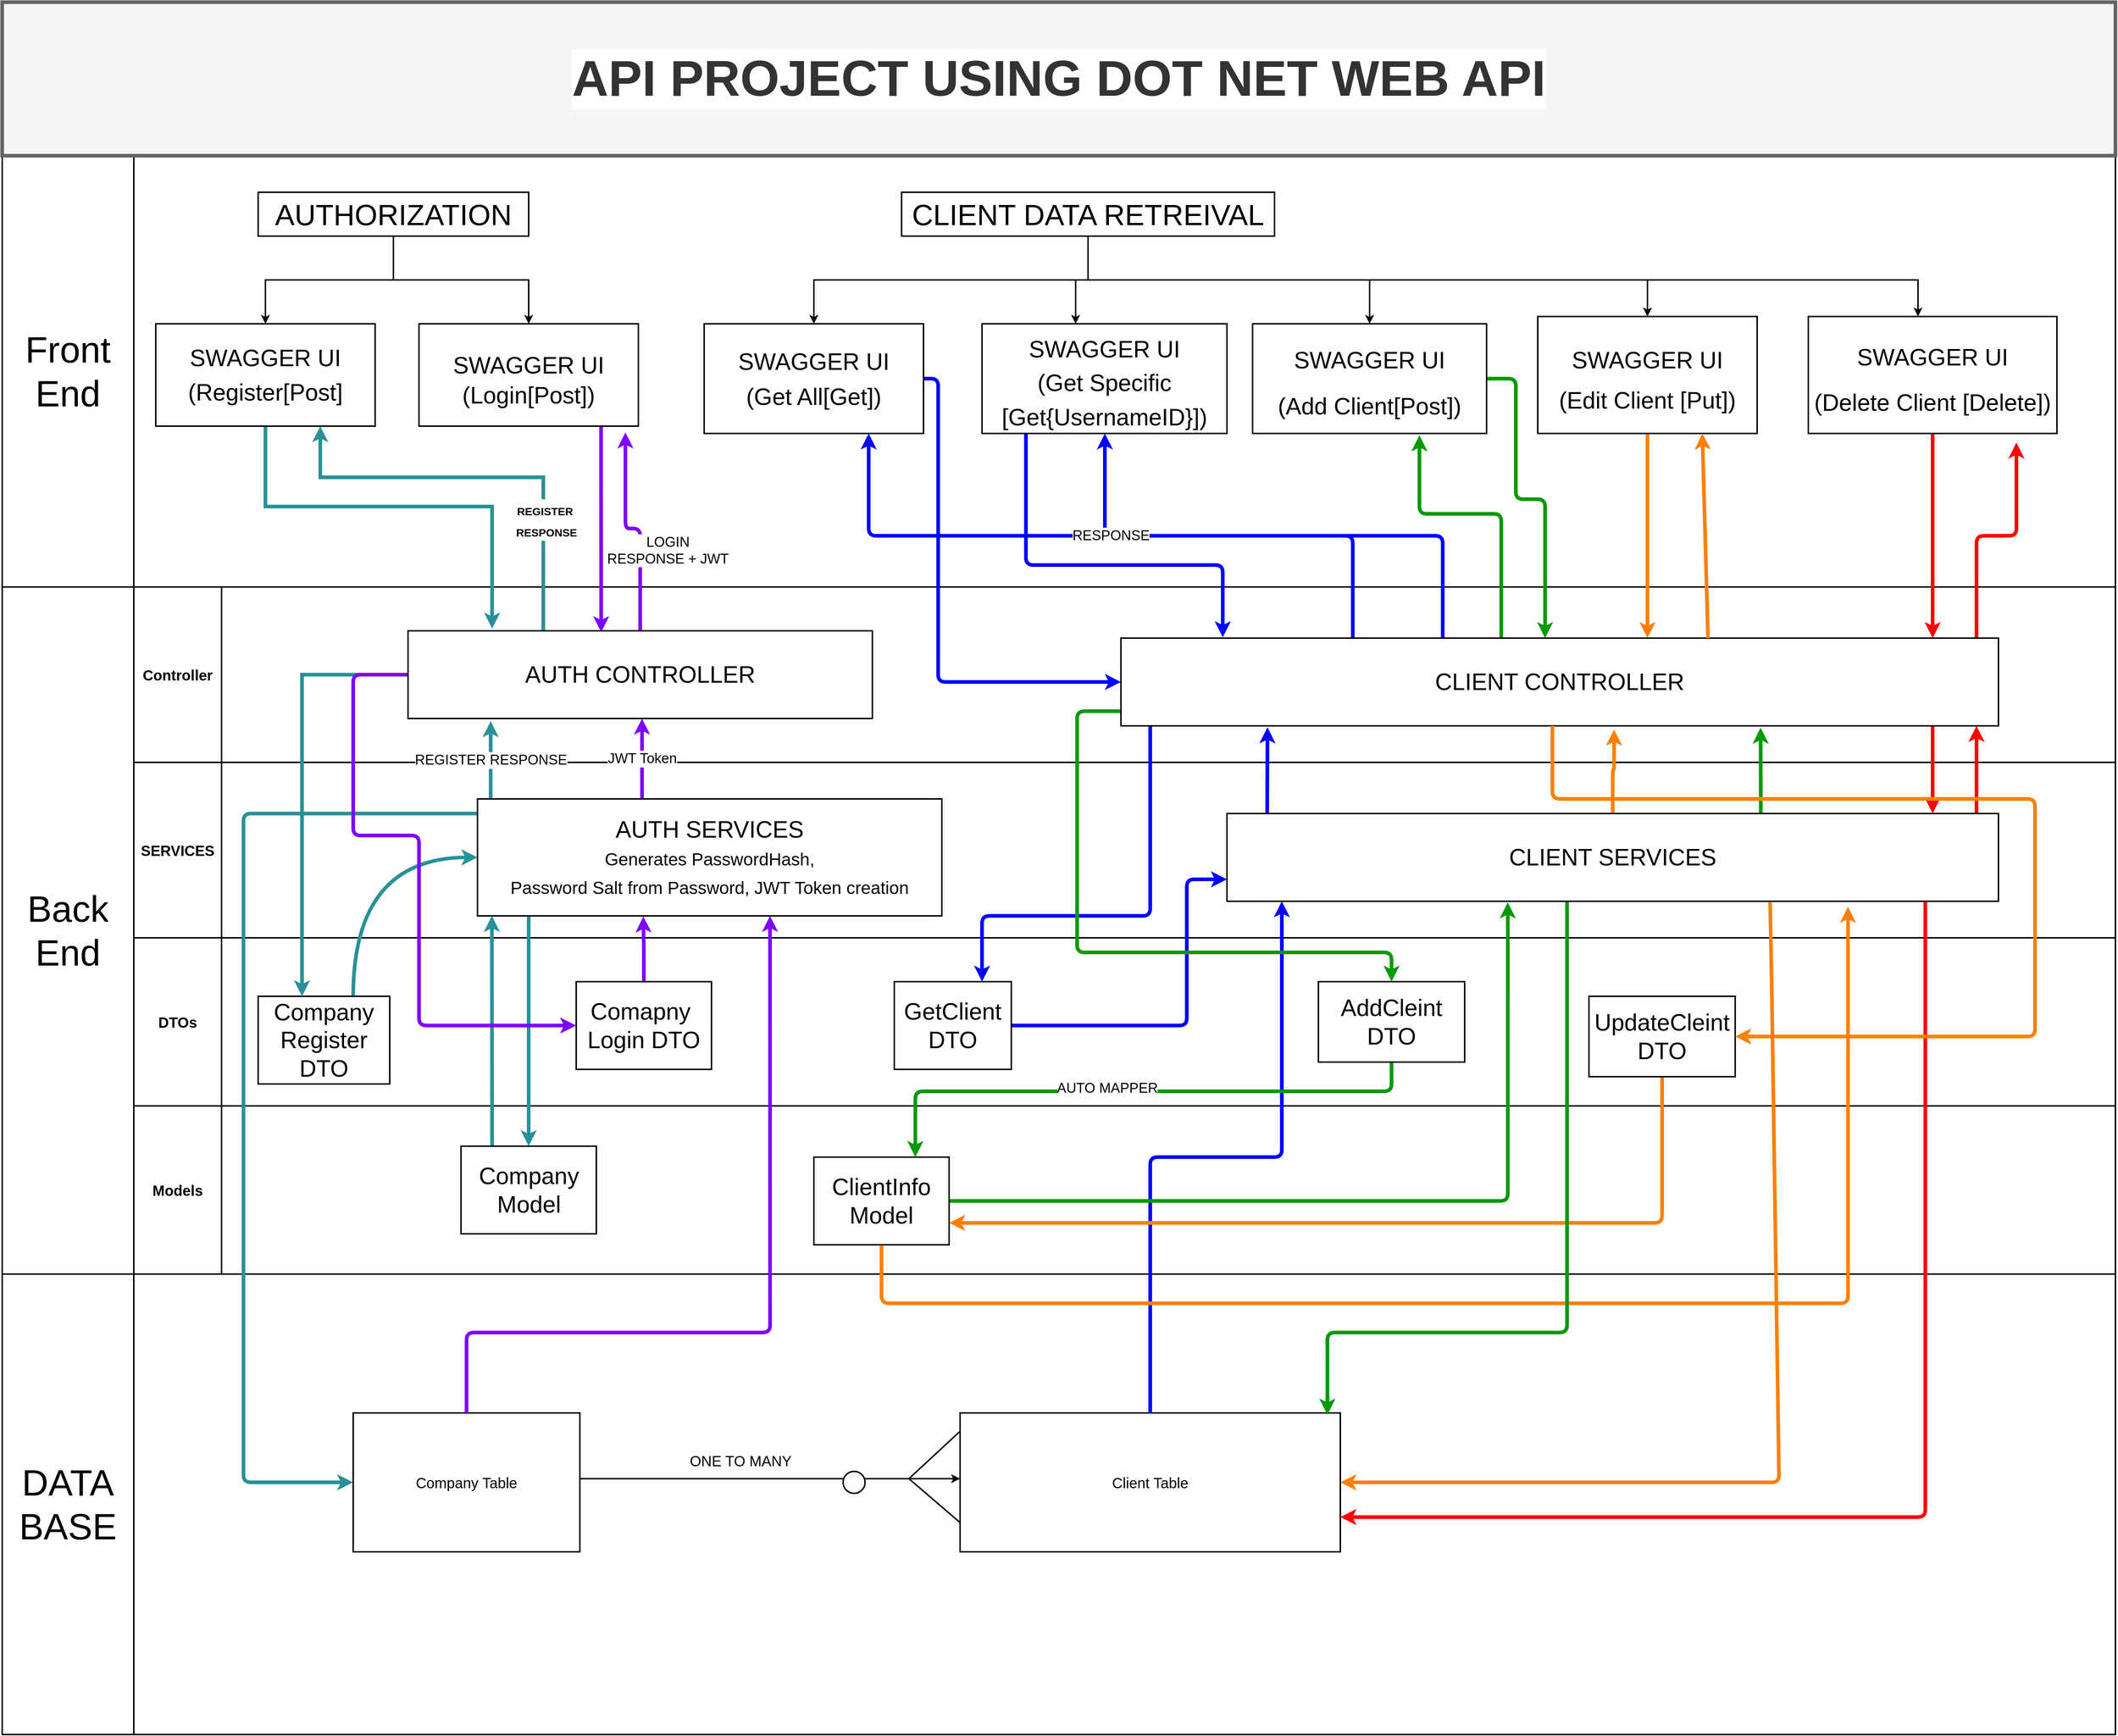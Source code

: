 <mxfile version="20.7.4" type="device"><diagram id="2WOwoR1S37J_-HmYCQp5" name="Page-1"><mxGraphModel dx="5032" dy="2948" grid="1" gridSize="10" guides="1" tooltips="1" connect="1" arrows="1" fold="1" page="1" pageScale="1" pageWidth="850" pageHeight="1100" math="0" shadow="0"><root><mxCell id="0"/><mxCell id="1" parent="0"/><mxCell id="4qztIJhbm6whf8xYRQv5-6" value="" style="rounded=0;whiteSpace=wrap;html=1;fontSize=20;strokeWidth=2;" vertex="1" parent="1"><mxGeometry x="-1190" y="400" width="2890" height="940" as="geometry"/></mxCell><mxCell id="4qztIJhbm6whf8xYRQv5-70" value="" style="rounded=0;whiteSpace=wrap;html=1;fontSize=20;strokeWidth=2;" vertex="1" parent="1"><mxGeometry x="-1010" y="880" width="2710" height="230" as="geometry"/></mxCell><mxCell id="4qztIJhbm6whf8xYRQv5-68" value="" style="rounded=0;whiteSpace=wrap;html=1;labelBackgroundColor=#ffffff;fontSize=16;strokeWidth=2;" vertex="1" parent="1"><mxGeometry x="-1190" y="1340" width="2890" height="630" as="geometry"/></mxCell><mxCell id="4qztIJhbm6whf8xYRQv5-2" value="" style="rounded=0;whiteSpace=wrap;html=1;fontSize=20;strokeWidth=2;" vertex="1" parent="1"><mxGeometry x="-1190" y="-190" width="2890" height="590" as="geometry"/></mxCell><mxCell id="4qztIJhbm6whf8xYRQv5-3" value="&lt;font style=&quot;font-size: 50px;&quot;&gt;Front End&lt;/font&gt;" style="rounded=0;whiteSpace=wrap;html=1;fontSize=20;strokeWidth=2;" vertex="1" parent="1"><mxGeometry x="-1190" y="-190" width="180" height="590" as="geometry"/></mxCell><mxCell id="4qztIJhbm6whf8xYRQv5-4" value="&lt;font style=&quot;font-size: 50px;&quot;&gt;Back&lt;br style=&quot;&quot;&gt;End&lt;/font&gt;" style="rounded=0;whiteSpace=wrap;html=1;fontSize=20;strokeWidth=2;" vertex="1" parent="1"><mxGeometry x="-1190" y="400" width="180" height="940" as="geometry"/></mxCell><mxCell id="4qztIJhbm6whf8xYRQv5-7" value="Client Table" style="rounded=0;whiteSpace=wrap;html=1;fontSize=20;strokeWidth=2;" vertex="1" parent="1"><mxGeometry x="120" y="1530" width="520" height="190" as="geometry"/></mxCell><mxCell id="4qztIJhbm6whf8xYRQv5-18" style="edgeStyle=orthogonalEdgeStyle;rounded=0;orthogonalLoop=1;jettySize=auto;html=1;fontSize=20;verticalAlign=top;strokeWidth=2;" edge="1" parent="1" source="4qztIJhbm6whf8xYRQv5-8" target="4qztIJhbm6whf8xYRQv5-7"><mxGeometry relative="1" as="geometry"><Array as="points"><mxPoint x="-200" y="1620"/><mxPoint x="-200" y="1620"/></Array></mxGeometry></mxCell><mxCell id="4qztIJhbm6whf8xYRQv5-8" value="&lt;font style=&quot;font-size: 20px;&quot;&gt;Company Table&lt;/font&gt;" style="rounded=0;whiteSpace=wrap;html=1;fontSize=20;strokeWidth=2;" vertex="1" parent="1"><mxGeometry x="-710" y="1530" width="310" height="190" as="geometry"/></mxCell><mxCell id="4qztIJhbm6whf8xYRQv5-12" value="" style="rounded=0;whiteSpace=wrap;html=1;fontSize=20;strokeWidth=2;" vertex="1" parent="1"><mxGeometry x="-1010" y="400" width="2710" height="240" as="geometry"/></mxCell><mxCell id="4qztIJhbm6whf8xYRQv5-13" value="" style="rounded=0;whiteSpace=wrap;html=1;fontSize=20;strokeWidth=2;" vertex="1" parent="1"><mxGeometry x="-1010" y="640" width="2710" height="240" as="geometry"/></mxCell><mxCell id="4qztIJhbm6whf8xYRQv5-24" value="" style="ellipse;whiteSpace=wrap;html=1;aspect=fixed;fontSize=20;strokeWidth=2;" vertex="1" parent="1"><mxGeometry x="-40" y="1610" width="30" height="30" as="geometry"/></mxCell><mxCell id="4qztIJhbm6whf8xYRQv5-148" style="edgeStyle=orthogonalEdgeStyle;rounded=1;orthogonalLoop=1;jettySize=auto;html=1;labelBorderColor=none;strokeColor=#0000FF;strokeWidth=5;fontSize=19;" edge="1" parent="1" source="4qztIJhbm6whf8xYRQv5-7" target="4qztIJhbm6whf8xYRQv5-82"><mxGeometry relative="1" as="geometry"><Array as="points"><mxPoint x="380" y="1180"/><mxPoint x="560" y="1180"/></Array></mxGeometry></mxCell><mxCell id="4qztIJhbm6whf8xYRQv5-27" value="" style="endArrow=none;html=1;rounded=0;fontSize=20;strokeWidth=2;" edge="1" parent="1"><mxGeometry width="50" height="50" relative="1" as="geometry"><mxPoint x="120" y="1680" as="sourcePoint"/><mxPoint x="120" y="1680" as="targetPoint"/><Array as="points"><mxPoint x="50" y="1620"/></Array></mxGeometry></mxCell><mxCell id="4qztIJhbm6whf8xYRQv5-29" value="" style="endArrow=none;html=1;rounded=0;fontSize=20;entryX=-0.002;entryY=0.137;entryDx=0;entryDy=0;entryPerimeter=0;fontStyle=1;strokeWidth=2;" edge="1" parent="1" target="4qztIJhbm6whf8xYRQv5-7"><mxGeometry x="-1" y="202" width="50" height="50" relative="1" as="geometry"><mxPoint x="50" y="1620" as="sourcePoint"/><mxPoint x="110" y="1560" as="targetPoint"/><mxPoint x="-47" y="73" as="offset"/></mxGeometry></mxCell><mxCell id="4qztIJhbm6whf8xYRQv5-32" value="&lt;font style=&quot;font-size: 20px;&quot;&gt;ONE TO MANY&lt;/font&gt;" style="text;html=1;strokeColor=none;fillColor=none;align=center;verticalAlign=middle;whiteSpace=wrap;rounded=0;fontSize=20;strokeWidth=2;" vertex="1" parent="1"><mxGeometry x="-300" y="1580" width="240" height="30" as="geometry"/></mxCell><mxCell id="4qztIJhbm6whf8xYRQv5-33" value="&lt;b style=&quot;font-size: 20px;&quot;&gt;SERVICES&lt;/b&gt;" style="rounded=0;whiteSpace=wrap;html=1;fontSize=20;strokeWidth=2;" vertex="1" parent="1"><mxGeometry x="-1010" y="640" width="120" height="240" as="geometry"/></mxCell><mxCell id="4qztIJhbm6whf8xYRQv5-34" value="&lt;b style=&quot;border-color: var(--border-color);&quot;&gt;DTOs&lt;br&gt;&lt;/b&gt;" style="rounded=0;whiteSpace=wrap;html=1;fontSize=20;strokeWidth=2;" vertex="1" parent="1"><mxGeometry x="-1010" y="880" width="120" height="230" as="geometry"/></mxCell><mxCell id="4qztIJhbm6whf8xYRQv5-35" value="&lt;b&gt;Controller&lt;/b&gt;" style="rounded=0;whiteSpace=wrap;html=1;fontSize=20;strokeWidth=2;" vertex="1" parent="1"><mxGeometry x="-1010" y="400" width="120" height="240" as="geometry"/></mxCell><mxCell id="4qztIJhbm6whf8xYRQv5-89" style="edgeStyle=orthogonalEdgeStyle;rounded=0;orthogonalLoop=1;jettySize=auto;html=1;labelBorderColor=none;strokeWidth=5;fontSize=16;strokeColor=#299199;" edge="1" parent="1" source="4qztIJhbm6whf8xYRQv5-37"><mxGeometry relative="1" as="geometry"><mxPoint x="-520" y="457" as="targetPoint"/><Array as="points"><mxPoint x="-830" y="290"/><mxPoint x="-520" y="290"/><mxPoint x="-520" y="457"/></Array></mxGeometry></mxCell><mxCell id="4qztIJhbm6whf8xYRQv5-37" value="&lt;p style=&quot;line-height: 145%; font-size: 32px;&quot;&gt;&lt;font style=&quot;font-size: 32px;&quot;&gt;SWAGGER UI&lt;br&gt;(Register[Post]&lt;br&gt;&lt;/font&gt;&lt;/p&gt;" style="rounded=0;whiteSpace=wrap;html=1;fontSize=70;strokeWidth=2;" vertex="1" parent="1"><mxGeometry x="-980" y="40" width="300" height="140" as="geometry"/></mxCell><mxCell id="4qztIJhbm6whf8xYRQv5-112" style="edgeStyle=orthogonalEdgeStyle;rounded=1;orthogonalLoop=1;jettySize=auto;html=1;entryX=0.416;entryY=0.016;entryDx=0;entryDy=0;entryPerimeter=0;labelBorderColor=none;strokeColor=#7F00FF;strokeWidth=5;fontSize=19;" edge="1" parent="1" source="4qztIJhbm6whf8xYRQv5-38" target="4qztIJhbm6whf8xYRQv5-86"><mxGeometry relative="1" as="geometry"><Array as="points"><mxPoint x="-371" y="250"/><mxPoint x="-371" y="250"/></Array></mxGeometry></mxCell><mxCell id="4qztIJhbm6whf8xYRQv5-38" value="&lt;p style=&quot;line-height: 40%;&quot;&gt;&lt;font style=&quot;font-size: 32px;&quot;&gt;SWAGGER UI&lt;br&gt;(Login[Post])&lt;br&gt;&lt;/font&gt;&lt;/p&gt;" style="rounded=0;whiteSpace=wrap;html=1;fontSize=70;strokeWidth=2;" vertex="1" parent="1"><mxGeometry x="-620" y="40" width="300" height="140" as="geometry"/></mxCell><mxCell id="4qztIJhbm6whf8xYRQv5-125" style="edgeStyle=orthogonalEdgeStyle;rounded=1;orthogonalLoop=1;jettySize=auto;html=1;labelBorderColor=none;strokeColor=#0000FF;strokeWidth=5;fontSize=19;" edge="1" parent="1" source="4qztIJhbm6whf8xYRQv5-39" target="4qztIJhbm6whf8xYRQv5-85"><mxGeometry relative="1" as="geometry"><Array as="points"><mxPoint x="90" y="115"/><mxPoint x="90" y="530"/></Array></mxGeometry></mxCell><mxCell id="4qztIJhbm6whf8xYRQv5-39" value="&lt;p style=&quot;line-height: 150%; font-size: 32px;&quot;&gt;&lt;font style=&quot;font-size: 32px;&quot;&gt;SWAGGER UI&lt;br&gt;(Get All[Get])&lt;br&gt;&lt;/font&gt;&lt;/p&gt;" style="rounded=0;whiteSpace=wrap;html=1;fontSize=70;strokeWidth=2;" vertex="1" parent="1"><mxGeometry x="-230" y="40" width="300" height="150" as="geometry"/></mxCell><mxCell id="4qztIJhbm6whf8xYRQv5-177" style="edgeStyle=orthogonalEdgeStyle;rounded=1;orthogonalLoop=1;jettySize=auto;html=1;entryX=0.116;entryY=-0.009;entryDx=0;entryDy=0;entryPerimeter=0;labelBorderColor=none;strokeColor=#0000FF;strokeWidth=5;fontSize=19;" edge="1" parent="1" source="4qztIJhbm6whf8xYRQv5-40" target="4qztIJhbm6whf8xYRQv5-85"><mxGeometry relative="1" as="geometry"><Array as="points"><mxPoint x="210" y="370"/><mxPoint x="479" y="370"/></Array></mxGeometry></mxCell><mxCell id="4qztIJhbm6whf8xYRQv5-40" value="&lt;p style=&quot;line-height: 48%;&quot;&gt;&lt;font style=&quot;font-size: 32px;&quot;&gt;SWAGGER UI&lt;br&gt;(Get Specific&lt;br&gt;[Get{UsernameID}])&lt;br&gt;&lt;/font&gt;&lt;/p&gt;" style="rounded=0;whiteSpace=wrap;html=1;fontSize=70;strokeWidth=2;" vertex="1" parent="1"><mxGeometry x="150" y="40" width="335" height="150" as="geometry"/></mxCell><mxCell id="4qztIJhbm6whf8xYRQv5-42" style="edgeStyle=orthogonalEdgeStyle;rounded=0;orthogonalLoop=1;jettySize=auto;html=1;entryX=0.5;entryY=0;entryDx=0;entryDy=0;fontSize=40;strokeWidth=2;" edge="1" parent="1" source="4qztIJhbm6whf8xYRQv5-41" target="4qztIJhbm6whf8xYRQv5-37"><mxGeometry relative="1" as="geometry"/></mxCell><mxCell id="4qztIJhbm6whf8xYRQv5-43" style="edgeStyle=orthogonalEdgeStyle;rounded=0;orthogonalLoop=1;jettySize=auto;html=1;entryX=0.5;entryY=0;entryDx=0;entryDy=0;fontSize=40;strokeWidth=2;" edge="1" parent="1" source="4qztIJhbm6whf8xYRQv5-41" target="4qztIJhbm6whf8xYRQv5-38"><mxGeometry relative="1" as="geometry"/></mxCell><mxCell id="4qztIJhbm6whf8xYRQv5-41" value="AUTHORIZATION" style="rounded=0;whiteSpace=wrap;html=1;fontSize=40;strokeWidth=2;" vertex="1" parent="1"><mxGeometry x="-840" y="-140" width="370" height="60" as="geometry"/></mxCell><mxCell id="4qztIJhbm6whf8xYRQv5-45" style="edgeStyle=orthogonalEdgeStyle;rounded=0;orthogonalLoop=1;jettySize=auto;html=1;entryX=0.382;entryY=0;entryDx=0;entryDy=0;entryPerimeter=0;fontSize=40;strokeWidth=2;" edge="1" parent="1" source="4qztIJhbm6whf8xYRQv5-44" target="4qztIJhbm6whf8xYRQv5-40"><mxGeometry relative="1" as="geometry"/></mxCell><mxCell id="4qztIJhbm6whf8xYRQv5-46" style="edgeStyle=orthogonalEdgeStyle;rounded=0;orthogonalLoop=1;jettySize=auto;html=1;fontSize=40;strokeWidth=2;" edge="1" parent="1" source="4qztIJhbm6whf8xYRQv5-44" target="4qztIJhbm6whf8xYRQv5-39"><mxGeometry relative="1" as="geometry"/></mxCell><mxCell id="4qztIJhbm6whf8xYRQv5-50" style="edgeStyle=orthogonalEdgeStyle;rounded=0;orthogonalLoop=1;jettySize=auto;html=1;fontSize=40;strokeWidth=2;" edge="1" parent="1" source="4qztIJhbm6whf8xYRQv5-44" target="4qztIJhbm6whf8xYRQv5-47"><mxGeometry relative="1" as="geometry"/></mxCell><mxCell id="4qztIJhbm6whf8xYRQv5-51" style="edgeStyle=orthogonalEdgeStyle;rounded=0;orthogonalLoop=1;jettySize=auto;html=1;fontSize=40;strokeWidth=2;" edge="1" parent="1" source="4qztIJhbm6whf8xYRQv5-44" target="4qztIJhbm6whf8xYRQv5-48"><mxGeometry relative="1" as="geometry"><Array as="points"><mxPoint x="295" y="-20"/><mxPoint x="1060" y="-20"/></Array></mxGeometry></mxCell><mxCell id="4qztIJhbm6whf8xYRQv5-52" style="edgeStyle=orthogonalEdgeStyle;rounded=0;orthogonalLoop=1;jettySize=auto;html=1;fontSize=40;labelBorderColor=none;strokeWidth=2;" edge="1" parent="1" source="4qztIJhbm6whf8xYRQv5-44" target="4qztIJhbm6whf8xYRQv5-49"><mxGeometry relative="1" as="geometry"><Array as="points"><mxPoint x="295" y="-20"/><mxPoint x="1430" y="-20"/></Array></mxGeometry></mxCell><mxCell id="4qztIJhbm6whf8xYRQv5-44" value="CLIENT DATA RETREIVAL" style="rounded=0;whiteSpace=wrap;html=1;fontSize=40;strokeWidth=2;" vertex="1" parent="1"><mxGeometry x="40" y="-140" width="510" height="60" as="geometry"/></mxCell><mxCell id="4qztIJhbm6whf8xYRQv5-157" style="edgeStyle=orthogonalEdgeStyle;rounded=1;orthogonalLoop=1;jettySize=auto;html=1;labelBorderColor=none;strokeColor=#009900;strokeWidth=5;fontSize=19;" edge="1" parent="1" source="4qztIJhbm6whf8xYRQv5-47" target="4qztIJhbm6whf8xYRQv5-85"><mxGeometry relative="1" as="geometry"><Array as="points"><mxPoint x="880" y="115"/><mxPoint x="880" y="280"/><mxPoint x="920" y="280"/></Array></mxGeometry></mxCell><mxCell id="4qztIJhbm6whf8xYRQv5-47" value="&lt;p style=&quot;line-height: 71%;&quot;&gt;&lt;font style=&quot;font-size: 32px;&quot;&gt;SWAGGER UI&lt;br&gt;(Add Client[Post])&lt;br&gt;&lt;/font&gt;&lt;/p&gt;" style="rounded=0;whiteSpace=wrap;html=1;fontSize=70;strokeWidth=2;" vertex="1" parent="1"><mxGeometry x="520" y="40" width="320" height="150" as="geometry"/></mxCell><mxCell id="4qztIJhbm6whf8xYRQv5-181" style="edgeStyle=orthogonalEdgeStyle;rounded=1;orthogonalLoop=1;jettySize=auto;html=1;labelBorderColor=none;strokeColor=#FF8000;strokeWidth=5;fontSize=19;" edge="1" parent="1" source="4qztIJhbm6whf8xYRQv5-48" target="4qztIJhbm6whf8xYRQv5-85"><mxGeometry relative="1" as="geometry"><Array as="points"><mxPoint x="1060" y="400"/><mxPoint x="1060" y="400"/></Array></mxGeometry></mxCell><mxCell id="4qztIJhbm6whf8xYRQv5-48" value="&lt;p style=&quot;line-height: 60%;&quot;&gt;&lt;font style=&quot;font-size: 32px;&quot;&gt;SWAGGER UI&lt;br&gt;(Edit Client [Put])&lt;br&gt;&lt;/font&gt;&lt;/p&gt;" style="rounded=0;whiteSpace=wrap;html=1;fontSize=70;strokeWidth=2;" vertex="1" parent="1"><mxGeometry x="910" y="30" width="300" height="160" as="geometry"/></mxCell><mxCell id="4qztIJhbm6whf8xYRQv5-149" style="edgeStyle=orthogonalEdgeStyle;rounded=1;orthogonalLoop=1;jettySize=auto;html=1;labelBorderColor=none;strokeColor=#FF0000;strokeWidth=5;fontSize=19;entryX=0.925;entryY=0;entryDx=0;entryDy=0;entryPerimeter=0;" edge="1" parent="1" source="4qztIJhbm6whf8xYRQv5-49" target="4qztIJhbm6whf8xYRQv5-85"><mxGeometry relative="1" as="geometry"><mxPoint x="1450" y="450" as="targetPoint"/></mxGeometry></mxCell><mxCell id="4qztIJhbm6whf8xYRQv5-49" value="&lt;p style=&quot;line-height: 70%;&quot;&gt;&lt;font style=&quot;font-size: 32px;&quot;&gt;SWAGGER UI&lt;br&gt;(Delete Client [Delete])&lt;br&gt;&lt;/font&gt;&lt;/p&gt;" style="rounded=0;whiteSpace=wrap;html=1;fontSize=70;strokeWidth=2;" vertex="1" parent="1"><mxGeometry x="1280" y="30" width="340" height="160" as="geometry"/></mxCell><mxCell id="4qztIJhbm6whf8xYRQv5-162" style="edgeStyle=orthogonalEdgeStyle;rounded=1;orthogonalLoop=1;jettySize=auto;html=1;entryX=0.75;entryY=0;entryDx=0;entryDy=0;labelBorderColor=none;strokeColor=#009900;strokeWidth=5;fontSize=19;" edge="1" parent="1" source="4qztIJhbm6whf8xYRQv5-54" target="4qztIJhbm6whf8xYRQv5-72"><mxGeometry relative="1" as="geometry"><Array as="points"><mxPoint x="710" y="1090"/><mxPoint x="59" y="1090"/></Array></mxGeometry></mxCell><mxCell id="4qztIJhbm6whf8xYRQv5-163" value="AUTO MAPPER" style="edgeLabel;html=1;align=center;verticalAlign=middle;resizable=0;points=[];fontSize=19;" vertex="1" connectable="0" parent="4qztIJhbm6whf8xYRQv5-162"><mxGeometry x="0.101" y="-4" relative="1" as="geometry"><mxPoint x="1" as="offset"/></mxGeometry></mxCell><mxCell id="4qztIJhbm6whf8xYRQv5-54" value="AddCleint DTO" style="rounded=0;whiteSpace=wrap;html=1;labelBackgroundColor=#ffffff;fontSize=32;strokeWidth=2;" vertex="1" parent="1"><mxGeometry x="610" y="940" width="200" height="110" as="geometry"/></mxCell><mxCell id="4qztIJhbm6whf8xYRQv5-115" style="edgeStyle=orthogonalEdgeStyle;rounded=1;orthogonalLoop=1;jettySize=auto;html=1;entryX=0.357;entryY=1.005;entryDx=0;entryDy=0;entryPerimeter=0;labelBorderColor=none;strokeColor=#7F00FF;strokeWidth=5;fontSize=19;" edge="1" parent="1" source="4qztIJhbm6whf8xYRQv5-55" target="4qztIJhbm6whf8xYRQv5-80"><mxGeometry relative="1" as="geometry"/></mxCell><mxCell id="4qztIJhbm6whf8xYRQv5-55" value="Comapny&amp;nbsp;&lt;br&gt;Login DTO" style="rounded=0;whiteSpace=wrap;html=1;labelBackgroundColor=#ffffff;fontSize=32;strokeWidth=2;" vertex="1" parent="1"><mxGeometry x="-405" y="940" width="185" height="120" as="geometry"/></mxCell><mxCell id="4qztIJhbm6whf8xYRQv5-105" style="edgeStyle=orthogonalEdgeStyle;curved=1;orthogonalLoop=1;jettySize=auto;html=1;entryX=0;entryY=0.5;entryDx=0;entryDy=0;labelBorderColor=none;strokeColor=#299199;strokeWidth=5;fontSize=19;" edge="1" parent="1" source="4qztIJhbm6whf8xYRQv5-56" target="4qztIJhbm6whf8xYRQv5-80"><mxGeometry relative="1" as="geometry"><Array as="points"><mxPoint x="-710" y="770"/></Array></mxGeometry></mxCell><mxCell id="4qztIJhbm6whf8xYRQv5-56" value="Company Register DTO" style="rounded=0;whiteSpace=wrap;html=1;labelBackgroundColor=#ffffff;fontSize=32;strokeWidth=2;" vertex="1" parent="1"><mxGeometry x="-840" y="960" width="180" height="120" as="geometry"/></mxCell><mxCell id="4qztIJhbm6whf8xYRQv5-127" style="edgeStyle=orthogonalEdgeStyle;rounded=1;orthogonalLoop=1;jettySize=auto;html=1;entryX=0;entryY=0.75;entryDx=0;entryDy=0;labelBorderColor=none;strokeColor=#0000FF;strokeWidth=5;fontSize=19;" edge="1" parent="1" source="4qztIJhbm6whf8xYRQv5-57" target="4qztIJhbm6whf8xYRQv5-82"><mxGeometry relative="1" as="geometry"><Array as="points"><mxPoint x="430" y="1000"/><mxPoint x="430" y="800"/></Array></mxGeometry></mxCell><mxCell id="4qztIJhbm6whf8xYRQv5-57" value="GetClient&lt;br&gt;DTO" style="rounded=0;whiteSpace=wrap;html=1;labelBackgroundColor=#ffffff;fontSize=32;strokeWidth=2;" vertex="1" parent="1"><mxGeometry x="30" y="940" width="160" height="120" as="geometry"/></mxCell><mxCell id="4qztIJhbm6whf8xYRQv5-182" style="edgeStyle=orthogonalEdgeStyle;rounded=1;orthogonalLoop=1;jettySize=auto;html=1;entryX=1;entryY=0.75;entryDx=0;entryDy=0;labelBorderColor=none;strokeColor=#FF8000;strokeWidth=5;fontSize=19;" edge="1" parent="1" source="4qztIJhbm6whf8xYRQv5-58" target="4qztIJhbm6whf8xYRQv5-72"><mxGeometry relative="1" as="geometry"><Array as="points"><mxPoint x="1080" y="1270"/></Array></mxGeometry></mxCell><mxCell id="4qztIJhbm6whf8xYRQv5-58" value="UpdateCleint DTO" style="rounded=0;whiteSpace=wrap;html=1;labelBackgroundColor=#ffffff;fontSize=32;strokeWidth=2;" vertex="1" parent="1"><mxGeometry x="980" y="960" width="200" height="110" as="geometry"/></mxCell><mxCell id="4qztIJhbm6whf8xYRQv5-60" value="&lt;b style=&quot;border-color: var(--border-color);&quot;&gt;Models&lt;br&gt;&lt;/b&gt;" style="rounded=0;whiteSpace=wrap;html=1;fontSize=20;strokeWidth=2;" vertex="1" parent="1"><mxGeometry x="-1010" y="1110" width="120" height="230" as="geometry"/></mxCell><mxCell id="4qztIJhbm6whf8xYRQv5-61" value="&lt;font style=&quot;font-size: 50px;&quot;&gt;DATA&lt;br&gt;BASE&lt;br&gt;&lt;/font&gt;" style="rounded=0;whiteSpace=wrap;html=1;fontSize=20;strokeWidth=2;" vertex="1" parent="1"><mxGeometry x="-1190" y="1340" width="180" height="630" as="geometry"/></mxCell><mxCell id="4qztIJhbm6whf8xYRQv5-165" style="edgeStyle=orthogonalEdgeStyle;rounded=1;orthogonalLoop=1;jettySize=auto;html=1;entryX=0.364;entryY=1.012;entryDx=0;entryDy=0;entryPerimeter=0;labelBorderColor=none;strokeColor=#009900;strokeWidth=5;fontSize=19;" edge="1" parent="1" source="4qztIJhbm6whf8xYRQv5-72" target="4qztIJhbm6whf8xYRQv5-82"><mxGeometry relative="1" as="geometry"/></mxCell><mxCell id="4qztIJhbm6whf8xYRQv5-183" style="edgeStyle=orthogonalEdgeStyle;rounded=1;orthogonalLoop=1;jettySize=auto;html=1;entryX=0.805;entryY=1.063;entryDx=0;entryDy=0;entryPerimeter=0;labelBorderColor=none;strokeColor=#FF8000;strokeWidth=5;fontSize=19;" edge="1" parent="1" source="4qztIJhbm6whf8xYRQv5-72" target="4qztIJhbm6whf8xYRQv5-82"><mxGeometry relative="1" as="geometry"><Array as="points"><mxPoint x="13" y="1380"/><mxPoint x="1334" y="1380"/></Array></mxGeometry></mxCell><mxCell id="4qztIJhbm6whf8xYRQv5-72" value="ClientInfo&lt;br&gt;Model" style="rounded=0;whiteSpace=wrap;html=1;labelBackgroundColor=#ffffff;fontSize=32;strokeWidth=2;" vertex="1" parent="1"><mxGeometry x="-80" y="1180" width="185" height="120" as="geometry"/></mxCell><mxCell id="4qztIJhbm6whf8xYRQv5-104" style="edgeStyle=orthogonalEdgeStyle;curved=1;orthogonalLoop=1;jettySize=auto;html=1;entryX=0.031;entryY=1;entryDx=0;entryDy=0;entryPerimeter=0;labelBorderColor=none;strokeColor=#299199;strokeWidth=5;fontSize=19;" edge="1" parent="1" source="4qztIJhbm6whf8xYRQv5-73" target="4qztIJhbm6whf8xYRQv5-80"><mxGeometry relative="1" as="geometry"><Array as="points"><mxPoint x="-520" y="1070"/><mxPoint x="-520" y="1070"/></Array></mxGeometry></mxCell><mxCell id="4qztIJhbm6whf8xYRQv5-73" value="Company&lt;br&gt;Model" style="rounded=0;whiteSpace=wrap;html=1;labelBackgroundColor=#ffffff;fontSize=32;strokeWidth=2;" vertex="1" parent="1"><mxGeometry x="-562.5" y="1165" width="185" height="120" as="geometry"/></mxCell><mxCell id="4qztIJhbm6whf8xYRQv5-101" style="edgeStyle=orthogonalEdgeStyle;rounded=1;orthogonalLoop=1;jettySize=auto;html=1;labelBorderColor=none;strokeWidth=5;fontSize=19;strokeColor=#299199;" edge="1" parent="1" source="4qztIJhbm6whf8xYRQv5-80" target="4qztIJhbm6whf8xYRQv5-73"><mxGeometry relative="1" as="geometry"><Array as="points"><mxPoint x="-470" y="1020"/><mxPoint x="-470" y="1020"/></Array></mxGeometry></mxCell><mxCell id="4qztIJhbm6whf8xYRQv5-110" value="REGISTER RESPONSE" style="edgeStyle=orthogonalEdgeStyle;rounded=0;orthogonalLoop=1;jettySize=auto;html=1;entryX=0.178;entryY=1.03;entryDx=0;entryDy=0;entryPerimeter=0;labelBorderColor=none;strokeColor=#299199;strokeWidth=5;fontSize=19;" edge="1" parent="1" source="4qztIJhbm6whf8xYRQv5-80" target="4qztIJhbm6whf8xYRQv5-86"><mxGeometry relative="1" as="geometry"><Array as="points"><mxPoint x="-522" y="660"/><mxPoint x="-522" y="660"/></Array></mxGeometry></mxCell><mxCell id="4qztIJhbm6whf8xYRQv5-114" style="edgeStyle=orthogonalEdgeStyle;rounded=1;orthogonalLoop=1;jettySize=auto;html=1;entryX=0;entryY=0.5;entryDx=0;entryDy=0;labelBorderColor=none;strokeColor=#299199;strokeWidth=5;fontSize=19;" edge="1" parent="1" source="4qztIJhbm6whf8xYRQv5-80" target="4qztIJhbm6whf8xYRQv5-8"><mxGeometry relative="1" as="geometry"><Array as="points"><mxPoint x="-860" y="710"/><mxPoint x="-860" y="1625"/></Array></mxGeometry></mxCell><mxCell id="4qztIJhbm6whf8xYRQv5-119" value="JWT Token" style="edgeStyle=orthogonalEdgeStyle;rounded=1;orthogonalLoop=1;jettySize=auto;html=1;labelBorderColor=none;strokeColor=#7F00FF;strokeWidth=5;fontSize=19;" edge="1" parent="1"><mxGeometry relative="1" as="geometry"><mxPoint x="-315" y="690" as="sourcePoint"/><mxPoint x="-315" y="580" as="targetPoint"/><Array as="points"><mxPoint x="-315" y="660"/><mxPoint x="-315" y="660"/></Array></mxGeometry></mxCell><mxCell id="4qztIJhbm6whf8xYRQv5-80" value="AUTH SERVICES&lt;br&gt;&lt;span style=&quot;font-size: 24px;&quot;&gt;Generates&amp;nbsp;&lt;/span&gt;&lt;span style=&quot;font-size: 24px;&quot;&gt;PasswordHash,&lt;/span&gt;&lt;br style=&quot;border-color: var(--border-color); font-size: 24px;&quot;&gt;&lt;span style=&quot;font-size: 24px;&quot;&gt;Password Salt from Password, JWT Token creation&lt;/span&gt;" style="rounded=0;whiteSpace=wrap;html=1;labelBackgroundColor=#ffffff;fontSize=32;strokeWidth=2;" vertex="1" parent="1"><mxGeometry x="-540" y="690" width="635" height="160" as="geometry"/></mxCell><mxCell id="4qztIJhbm6whf8xYRQv5-153" style="edgeStyle=orthogonalEdgeStyle;rounded=1;orthogonalLoop=1;jettySize=auto;html=1;entryX=1;entryY=0.75;entryDx=0;entryDy=0;labelBorderColor=none;strokeColor=#FF0000;strokeWidth=5;fontSize=19;" edge="1" parent="1" source="4qztIJhbm6whf8xYRQv5-82" target="4qztIJhbm6whf8xYRQv5-7"><mxGeometry relative="1" as="geometry"><Array as="points"><mxPoint x="1440" y="1673"/></Array></mxGeometry></mxCell><mxCell id="4qztIJhbm6whf8xYRQv5-155" style="edgeStyle=orthogonalEdgeStyle;rounded=1;orthogonalLoop=1;jettySize=auto;html=1;labelBorderColor=none;strokeColor=#FF0000;strokeWidth=5;fontSize=19;" edge="1" parent="1" source="4qztIJhbm6whf8xYRQv5-82" target="4qztIJhbm6whf8xYRQv5-85"><mxGeometry relative="1" as="geometry"><Array as="points"><mxPoint x="1510" y="660"/><mxPoint x="1510" y="660"/></Array></mxGeometry></mxCell><mxCell id="4qztIJhbm6whf8xYRQv5-166" style="edgeStyle=orthogonalEdgeStyle;rounded=1;orthogonalLoop=1;jettySize=auto;html=1;entryX=0.966;entryY=0.013;entryDx=0;entryDy=0;entryPerimeter=0;labelBorderColor=none;strokeColor=#009900;strokeWidth=5;fontSize=19;" edge="1" parent="1" source="4qztIJhbm6whf8xYRQv5-82" target="4qztIJhbm6whf8xYRQv5-7"><mxGeometry relative="1" as="geometry"><Array as="points"><mxPoint x="950" y="1420"/><mxPoint x="622" y="1420"/></Array></mxGeometry></mxCell><mxCell id="4qztIJhbm6whf8xYRQv5-168" style="edgeStyle=orthogonalEdgeStyle;rounded=1;orthogonalLoop=1;jettySize=auto;html=1;entryX=0.729;entryY=1.021;entryDx=0;entryDy=0;entryPerimeter=0;labelBorderColor=none;strokeColor=#009900;strokeWidth=5;fontSize=19;" edge="1" parent="1" source="4qztIJhbm6whf8xYRQv5-82" target="4qztIJhbm6whf8xYRQv5-85"><mxGeometry relative="1" as="geometry"><Array as="points"><mxPoint x="1215" y="680"/><mxPoint x="1215" y="680"/></Array></mxGeometry></mxCell><mxCell id="4qztIJhbm6whf8xYRQv5-176" style="edgeStyle=orthogonalEdgeStyle;rounded=1;orthogonalLoop=1;jettySize=auto;html=1;entryX=0.167;entryY=1.017;entryDx=0;entryDy=0;entryPerimeter=0;labelBorderColor=none;strokeColor=#0000FF;strokeWidth=5;fontSize=19;" edge="1" parent="1" source="4qztIJhbm6whf8xYRQv5-82" target="4qztIJhbm6whf8xYRQv5-85"><mxGeometry relative="1" as="geometry"><Array as="points"><mxPoint x="540" y="680"/><mxPoint x="540" y="680"/></Array></mxGeometry></mxCell><mxCell id="4qztIJhbm6whf8xYRQv5-185" style="edgeStyle=orthogonalEdgeStyle;rounded=1;orthogonalLoop=1;jettySize=auto;html=1;entryX=0.562;entryY=1.042;entryDx=0;entryDy=0;entryPerimeter=0;labelBorderColor=none;strokeColor=#FF8000;strokeWidth=5;fontSize=19;" edge="1" parent="1" source="4qztIJhbm6whf8xYRQv5-82" target="4qztIJhbm6whf8xYRQv5-85"><mxGeometry relative="1" as="geometry"/></mxCell><mxCell id="4qztIJhbm6whf8xYRQv5-82" value="CLIENT SERVICES" style="rounded=0;whiteSpace=wrap;html=1;labelBackgroundColor=#ffffff;fontSize=32;strokeWidth=2;" vertex="1" parent="1"><mxGeometry x="485" y="710" width="1055" height="120" as="geometry"/></mxCell><mxCell id="4qztIJhbm6whf8xYRQv5-126" style="edgeStyle=orthogonalEdgeStyle;rounded=1;orthogonalLoop=1;jettySize=auto;html=1;entryX=0.75;entryY=0;entryDx=0;entryDy=0;labelBorderColor=none;strokeColor=#0000FF;strokeWidth=5;fontSize=19;" edge="1" parent="1" source="4qztIJhbm6whf8xYRQv5-85" target="4qztIJhbm6whf8xYRQv5-57"><mxGeometry relative="1" as="geometry"><Array as="points"><mxPoint x="380" y="850"/><mxPoint x="150" y="850"/></Array></mxGeometry></mxCell><mxCell id="4qztIJhbm6whf8xYRQv5-130" style="edgeStyle=orthogonalEdgeStyle;rounded=1;orthogonalLoop=1;jettySize=auto;html=1;labelBorderColor=none;strokeColor=#0000FF;strokeWidth=5;fontSize=19;" edge="1" parent="1" source="4qztIJhbm6whf8xYRQv5-85" target="4qztIJhbm6whf8xYRQv5-40"><mxGeometry relative="1" as="geometry"><Array as="points"><mxPoint x="780" y="330"/><mxPoint x="318" y="330"/></Array></mxGeometry></mxCell><mxCell id="4qztIJhbm6whf8xYRQv5-132" value="RESPONSE" style="edgeStyle=orthogonalEdgeStyle;rounded=1;orthogonalLoop=1;jettySize=auto;html=1;entryX=0.75;entryY=1;entryDx=0;entryDy=0;labelBorderColor=none;strokeColor=#0000FF;strokeWidth=5;fontSize=19;" edge="1" parent="1" source="4qztIJhbm6whf8xYRQv5-85" target="4qztIJhbm6whf8xYRQv5-39"><mxGeometry relative="1" as="geometry"><Array as="points"><mxPoint x="657" y="330"/><mxPoint x="-5" y="330"/></Array></mxGeometry></mxCell><mxCell id="4qztIJhbm6whf8xYRQv5-151" style="edgeStyle=orthogonalEdgeStyle;rounded=1;orthogonalLoop=1;jettySize=auto;html=1;labelBorderColor=none;strokeColor=#FF0000;strokeWidth=5;fontSize=19;" edge="1" parent="1" source="4qztIJhbm6whf8xYRQv5-85" target="4qztIJhbm6whf8xYRQv5-82"><mxGeometry relative="1" as="geometry"><Array as="points"><mxPoint x="1450" y="640"/><mxPoint x="1450" y="640"/></Array></mxGeometry></mxCell><mxCell id="4qztIJhbm6whf8xYRQv5-156" style="edgeStyle=orthogonalEdgeStyle;rounded=1;orthogonalLoop=1;jettySize=auto;html=1;entryX=0.837;entryY=1.078;entryDx=0;entryDy=0;entryPerimeter=0;labelBorderColor=none;strokeColor=#FF0000;strokeWidth=5;fontSize=19;" edge="1" parent="1" source="4qztIJhbm6whf8xYRQv5-85" target="4qztIJhbm6whf8xYRQv5-49"><mxGeometry relative="1" as="geometry"><Array as="points"><mxPoint x="1510" y="330"/><mxPoint x="1565" y="330"/></Array></mxGeometry></mxCell><mxCell id="4qztIJhbm6whf8xYRQv5-159" style="edgeStyle=orthogonalEdgeStyle;rounded=1;orthogonalLoop=1;jettySize=auto;html=1;labelBorderColor=none;strokeColor=#009900;strokeWidth=5;fontSize=19;" edge="1" parent="1" source="4qztIJhbm6whf8xYRQv5-85" target="4qztIJhbm6whf8xYRQv5-54"><mxGeometry relative="1" as="geometry"><Array as="points"><mxPoint x="280" y="570"/><mxPoint x="280" y="900"/><mxPoint x="710" y="900"/></Array></mxGeometry></mxCell><mxCell id="4qztIJhbm6whf8xYRQv5-169" style="edgeStyle=orthogonalEdgeStyle;rounded=1;orthogonalLoop=1;jettySize=auto;html=1;entryX=0.713;entryY=1.016;entryDx=0;entryDy=0;entryPerimeter=0;labelBorderColor=none;strokeColor=#009900;strokeWidth=5;fontSize=19;" edge="1" parent="1" source="4qztIJhbm6whf8xYRQv5-85" target="4qztIJhbm6whf8xYRQv5-47"><mxGeometry relative="1" as="geometry"><Array as="points"><mxPoint x="860" y="300"/><mxPoint x="748" y="300"/></Array></mxGeometry></mxCell><mxCell id="4qztIJhbm6whf8xYRQv5-85" value="CLIENT CONTROLLER" style="rounded=0;whiteSpace=wrap;html=1;labelBackgroundColor=#ffffff;fontSize=32;strokeWidth=2;" vertex="1" parent="1"><mxGeometry x="340" y="470" width="1200" height="120" as="geometry"/></mxCell><mxCell id="4qztIJhbm6whf8xYRQv5-96" style="edgeStyle=orthogonalEdgeStyle;rounded=0;orthogonalLoop=1;jettySize=auto;html=1;labelBorderColor=none;strokeWidth=5;fontSize=24;strokeColor=#299199;" edge="1" parent="1" source="4qztIJhbm6whf8xYRQv5-86" target="4qztIJhbm6whf8xYRQv5-56"><mxGeometry relative="1" as="geometry"><Array as="points"><mxPoint x="-780" y="520"/></Array></mxGeometry></mxCell><mxCell id="4qztIJhbm6whf8xYRQv5-99" style="edgeStyle=orthogonalEdgeStyle;rounded=0;orthogonalLoop=1;jettySize=auto;html=1;entryX=0.75;entryY=1;entryDx=0;entryDy=0;labelBorderColor=none;strokeWidth=5;fontSize=24;strokeColor=#299199;" edge="1" parent="1" source="4qztIJhbm6whf8xYRQv5-86" target="4qztIJhbm6whf8xYRQv5-37"><mxGeometry relative="1" as="geometry"><Array as="points"><mxPoint x="-450" y="250"/><mxPoint x="-755" y="250"/></Array></mxGeometry></mxCell><mxCell id="4qztIJhbm6whf8xYRQv5-100" value="&lt;font style=&quot;font-size: 15px;&quot;&gt;REGISTER&amp;nbsp;&lt;br&gt;RESPONSE&lt;br&gt;&lt;/font&gt;" style="edgeLabel;html=1;align=center;verticalAlign=middle;resizable=0;points=[];fontSize=24;fontStyle=1" vertex="1" connectable="0" parent="4qztIJhbm6whf8xYRQv5-99"><mxGeometry x="-0.48" y="-4" relative="1" as="geometry"><mxPoint as="offset"/></mxGeometry></mxCell><mxCell id="4qztIJhbm6whf8xYRQv5-113" style="edgeStyle=orthogonalEdgeStyle;rounded=1;orthogonalLoop=1;jettySize=auto;html=1;entryX=0;entryY=0.5;entryDx=0;entryDy=0;labelBorderColor=none;strokeColor=#7F00FF;strokeWidth=5;fontSize=19;" edge="1" parent="1" source="4qztIJhbm6whf8xYRQv5-86" target="4qztIJhbm6whf8xYRQv5-55"><mxGeometry relative="1" as="geometry"><Array as="points"><mxPoint x="-710" y="520"/><mxPoint x="-710" y="740"/><mxPoint x="-620" y="740"/><mxPoint x="-620" y="1000"/></Array></mxGeometry></mxCell><mxCell id="4qztIJhbm6whf8xYRQv5-121" style="edgeStyle=orthogonalEdgeStyle;rounded=1;orthogonalLoop=1;jettySize=auto;html=1;entryX=0.941;entryY=1.061;entryDx=0;entryDy=0;entryPerimeter=0;labelBorderColor=none;strokeColor=#7F00FF;strokeWidth=5;fontSize=19;" edge="1" parent="1" source="4qztIJhbm6whf8xYRQv5-86" target="4qztIJhbm6whf8xYRQv5-38"><mxGeometry relative="1" as="geometry"/></mxCell><mxCell id="4qztIJhbm6whf8xYRQv5-122" value="LOGIN&lt;br&gt;RESPONSE + JWT" style="edgeLabel;html=1;align=center;verticalAlign=middle;resizable=0;points=[];fontSize=19;" vertex="1" connectable="0" parent="4qztIJhbm6whf8xYRQv5-121"><mxGeometry x="-0.205" y="-4" relative="1" as="geometry"><mxPoint x="33" y="6" as="offset"/></mxGeometry></mxCell><mxCell id="4qztIJhbm6whf8xYRQv5-86" value="AUTH CONTROLLER" style="rounded=0;whiteSpace=wrap;html=1;labelBackgroundColor=#ffffff;fontSize=32;strokeWidth=2;" vertex="1" parent="1"><mxGeometry x="-635" y="460" width="635" height="120" as="geometry"/></mxCell><mxCell id="4qztIJhbm6whf8xYRQv5-92" style="edgeStyle=orthogonalEdgeStyle;rounded=0;orthogonalLoop=1;jettySize=auto;html=1;exitX=0.5;exitY=1;exitDx=0;exitDy=0;labelBorderColor=none;strokeWidth=5;fontSize=16;" edge="1" parent="1" source="4qztIJhbm6whf8xYRQv5-55" target="4qztIJhbm6whf8xYRQv5-55"><mxGeometry relative="1" as="geometry"/></mxCell><mxCell id="4qztIJhbm6whf8xYRQv5-117" style="edgeStyle=orthogonalEdgeStyle;rounded=1;orthogonalLoop=1;jettySize=auto;html=1;entryX=0.63;entryY=1;entryDx=0;entryDy=0;entryPerimeter=0;labelBorderColor=none;strokeColor=#7F00FF;strokeWidth=5;fontSize=19;" edge="1" parent="1" source="4qztIJhbm6whf8xYRQv5-8" target="4qztIJhbm6whf8xYRQv5-80"><mxGeometry relative="1" as="geometry"><Array as="points"><mxPoint x="-555" y="1420"/><mxPoint x="-140" y="1420"/></Array></mxGeometry></mxCell><mxCell id="4qztIJhbm6whf8xYRQv5-180" value="" style="endArrow=classic;html=1;labelBorderColor=none;strokeColor=#FF8000;strokeWidth=5;fontSize=19;entryX=1;entryY=0.5;entryDx=0;entryDy=0;rounded=1;" edge="1" parent="1" target="4qztIJhbm6whf8xYRQv5-58"><mxGeometry width="50" height="50" relative="1" as="geometry"><mxPoint x="930" y="590" as="sourcePoint"/><mxPoint x="1270" y="800" as="targetPoint"/><Array as="points"><mxPoint x="930" y="690"/><mxPoint x="1590" y="690"/><mxPoint x="1590" y="1015"/></Array></mxGeometry></mxCell><mxCell id="4qztIJhbm6whf8xYRQv5-184" value="" style="endArrow=classic;html=1;rounded=1;labelBorderColor=none;strokeColor=#FF8000;strokeWidth=5;fontSize=19;entryX=1;entryY=0.5;entryDx=0;entryDy=0;exitX=0.704;exitY=1.007;exitDx=0;exitDy=0;exitPerimeter=0;" edge="1" parent="1" source="4qztIJhbm6whf8xYRQv5-82" target="4qztIJhbm6whf8xYRQv5-7"><mxGeometry width="50" height="50" relative="1" as="geometry"><mxPoint x="1230" y="840" as="sourcePoint"/><mxPoint x="640" y="1200" as="targetPoint"/><Array as="points"><mxPoint x="1230" y="950"/><mxPoint x="1240" y="1625"/></Array></mxGeometry></mxCell><mxCell id="4qztIJhbm6whf8xYRQv5-186" value="" style="endArrow=classic;html=1;rounded=1;labelBorderColor=none;strokeColor=#FF8000;strokeWidth=5;fontSize=19;entryX=0.75;entryY=1;entryDx=0;entryDy=0;exitX=0.669;exitY=0;exitDx=0;exitDy=0;exitPerimeter=0;" edge="1" parent="1" source="4qztIJhbm6whf8xYRQv5-85" target="4qztIJhbm6whf8xYRQv5-48"><mxGeometry width="50" height="50" relative="1" as="geometry"><mxPoint x="560" y="470" as="sourcePoint"/><mxPoint x="610" y="420" as="targetPoint"/></mxGeometry></mxCell><mxCell id="4qztIJhbm6whf8xYRQv5-187" value="&lt;font style=&quot;font-size: 69px;&quot;&gt;&lt;b&gt;API PROJECT USING DOT NET WEB API&lt;/b&gt;&lt;/font&gt;" style="rounded=0;whiteSpace=wrap;html=1;labelBackgroundColor=#ffffff;strokeWidth=5;fontSize=19;fillColor=#f5f5f5;strokeColor=#666666;fontColor=#333333;" vertex="1" parent="1"><mxGeometry x="-1190" y="-400" width="2890" height="210" as="geometry"/></mxCell></root></mxGraphModel></diagram></mxfile>